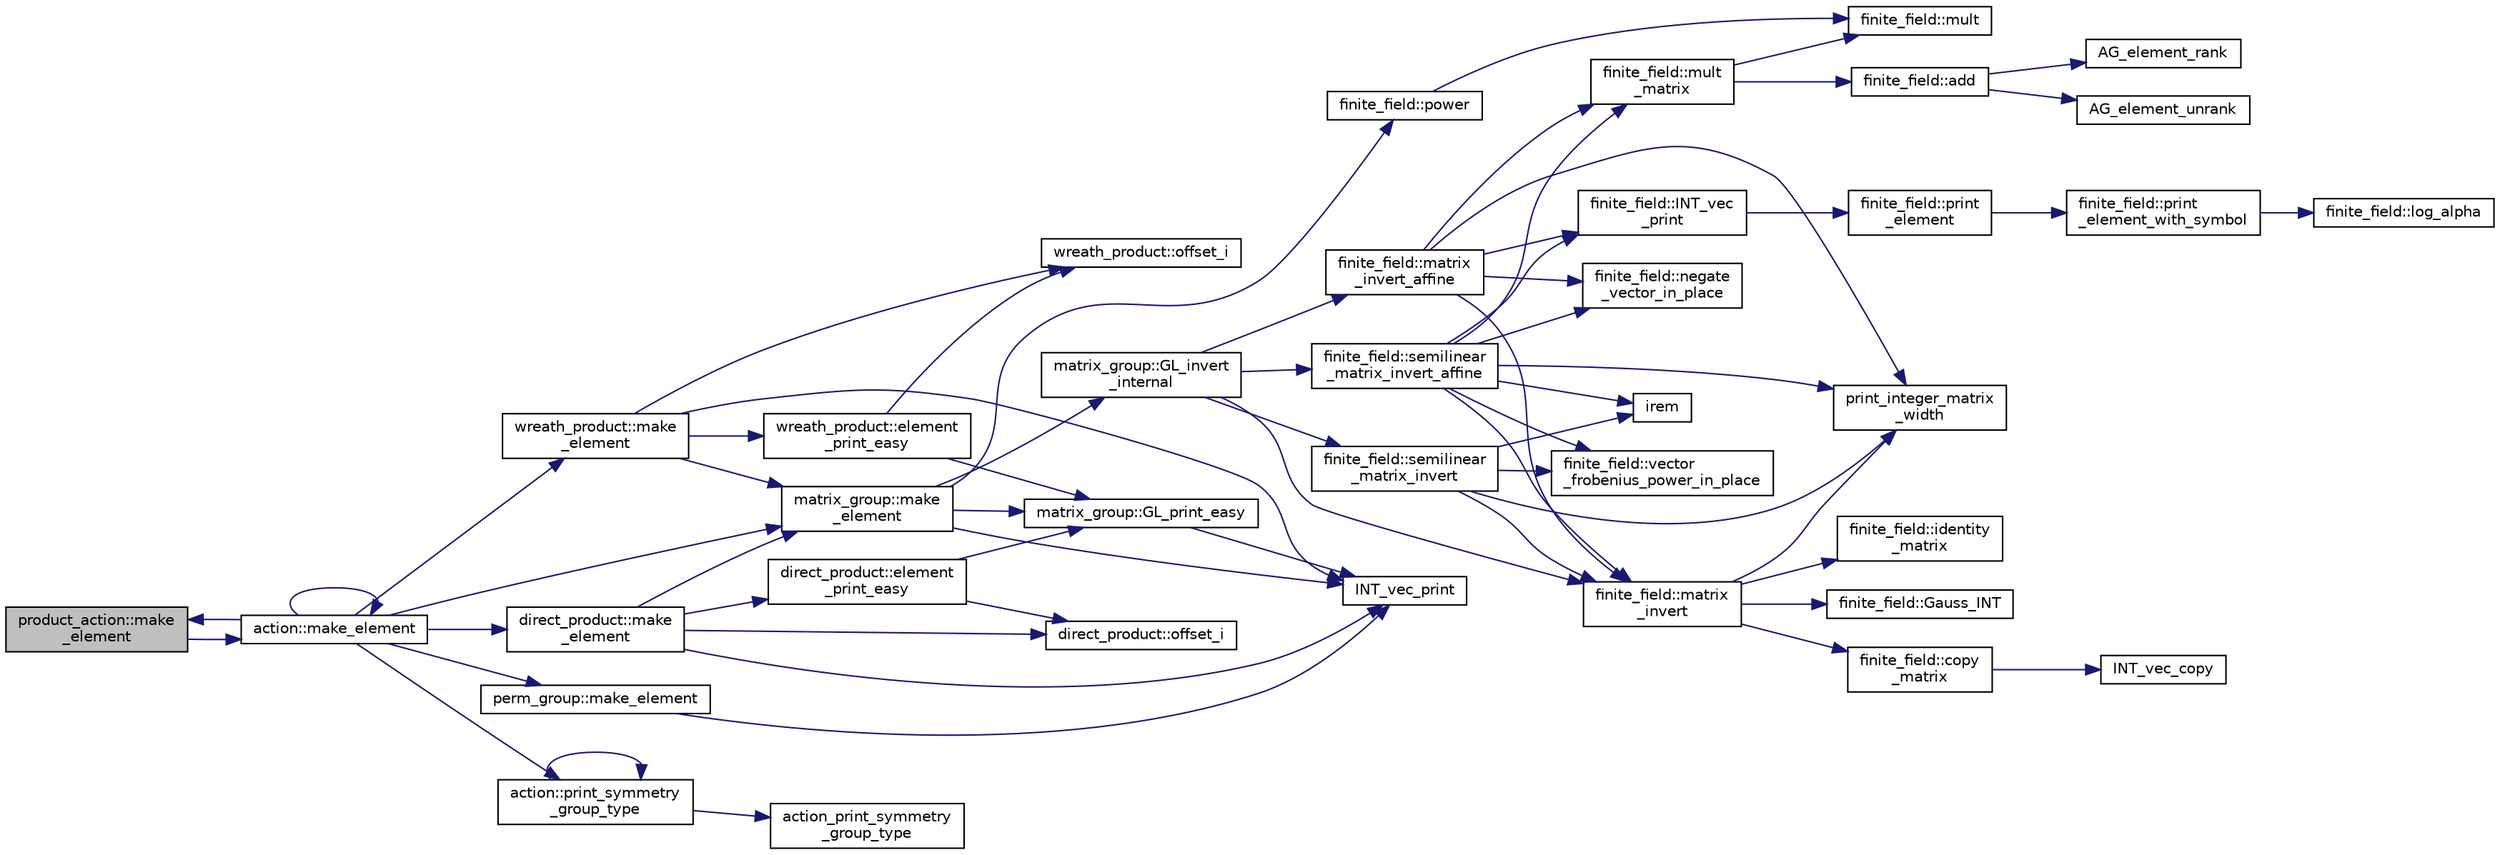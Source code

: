 digraph "product_action::make_element"
{
  edge [fontname="Helvetica",fontsize="10",labelfontname="Helvetica",labelfontsize="10"];
  node [fontname="Helvetica",fontsize="10",shape=record];
  rankdir="LR";
  Node2823 [label="product_action::make\l_element",height=0.2,width=0.4,color="black", fillcolor="grey75", style="filled", fontcolor="black"];
  Node2823 -> Node2824 [color="midnightblue",fontsize="10",style="solid",fontname="Helvetica"];
  Node2824 [label="action::make_element",height=0.2,width=0.4,color="black", fillcolor="white", style="filled",URL="$d2/d86/classaction.html#a920fa2a27583fb60bae10e7b282cdd1d"];
  Node2824 -> Node2823 [color="midnightblue",fontsize="10",style="solid",fontname="Helvetica"];
  Node2824 -> Node2824 [color="midnightblue",fontsize="10",style="solid",fontname="Helvetica"];
  Node2824 -> Node2825 [color="midnightblue",fontsize="10",style="solid",fontname="Helvetica"];
  Node2825 [label="matrix_group::make\l_element",height=0.2,width=0.4,color="black", fillcolor="white", style="filled",URL="$d3/ded/classmatrix__group.html#adf67c0031ec58afbbc545e65a1cf6845"];
  Node2825 -> Node2826 [color="midnightblue",fontsize="10",style="solid",fontname="Helvetica"];
  Node2826 [label="INT_vec_print",height=0.2,width=0.4,color="black", fillcolor="white", style="filled",URL="$df/dbf/sajeeb_8_c.html#a79a5901af0b47dd0d694109543c027fe"];
  Node2825 -> Node2827 [color="midnightblue",fontsize="10",style="solid",fontname="Helvetica"];
  Node2827 [label="finite_field::power",height=0.2,width=0.4,color="black", fillcolor="white", style="filled",URL="$df/d5a/classfinite__field.html#a0437871b8f775f0b2d589188d9ad7e61"];
  Node2827 -> Node2828 [color="midnightblue",fontsize="10",style="solid",fontname="Helvetica"];
  Node2828 [label="finite_field::mult",height=0.2,width=0.4,color="black", fillcolor="white", style="filled",URL="$df/d5a/classfinite__field.html#a24fb5917aa6d4d656fd855b7f44a13b0"];
  Node2825 -> Node2829 [color="midnightblue",fontsize="10",style="solid",fontname="Helvetica"];
  Node2829 [label="matrix_group::GL_invert\l_internal",height=0.2,width=0.4,color="black", fillcolor="white", style="filled",URL="$d3/ded/classmatrix__group.html#ab2b9f8046dee535722e07a92ec3ab0b6"];
  Node2829 -> Node2830 [color="midnightblue",fontsize="10",style="solid",fontname="Helvetica"];
  Node2830 [label="finite_field::semilinear\l_matrix_invert",height=0.2,width=0.4,color="black", fillcolor="white", style="filled",URL="$df/d5a/classfinite__field.html#a940fec6a9c31b10eed2e8d37c5472d93"];
  Node2830 -> Node2831 [color="midnightblue",fontsize="10",style="solid",fontname="Helvetica"];
  Node2831 [label="print_integer_matrix\l_width",height=0.2,width=0.4,color="black", fillcolor="white", style="filled",URL="$d5/db4/io__and__os_8h.html#aa78f3e73fc2179251bd15adbcc31573f"];
  Node2830 -> Node2832 [color="midnightblue",fontsize="10",style="solid",fontname="Helvetica"];
  Node2832 [label="finite_field::matrix\l_invert",height=0.2,width=0.4,color="black", fillcolor="white", style="filled",URL="$df/d5a/classfinite__field.html#a4c017c0edc20fefef3da0db4ef4248f7"];
  Node2832 -> Node2831 [color="midnightblue",fontsize="10",style="solid",fontname="Helvetica"];
  Node2832 -> Node2833 [color="midnightblue",fontsize="10",style="solid",fontname="Helvetica"];
  Node2833 [label="finite_field::copy\l_matrix",height=0.2,width=0.4,color="black", fillcolor="white", style="filled",URL="$df/d5a/classfinite__field.html#a2bfe6d4feabc4f27d253c7702ef9b8cb"];
  Node2833 -> Node2834 [color="midnightblue",fontsize="10",style="solid",fontname="Helvetica"];
  Node2834 [label="INT_vec_copy",height=0.2,width=0.4,color="black", fillcolor="white", style="filled",URL="$df/dbf/sajeeb_8_c.html#ac2d875e27e009af6ec04d17254d11075"];
  Node2832 -> Node2835 [color="midnightblue",fontsize="10",style="solid",fontname="Helvetica"];
  Node2835 [label="finite_field::identity\l_matrix",height=0.2,width=0.4,color="black", fillcolor="white", style="filled",URL="$df/d5a/classfinite__field.html#a4688997f80b8721560bccec986c23413"];
  Node2832 -> Node2836 [color="midnightblue",fontsize="10",style="solid",fontname="Helvetica"];
  Node2836 [label="finite_field::Gauss_INT",height=0.2,width=0.4,color="black", fillcolor="white", style="filled",URL="$df/d5a/classfinite__field.html#adb676d2e80341b53751326e3a58beb11"];
  Node2830 -> Node2837 [color="midnightblue",fontsize="10",style="solid",fontname="Helvetica"];
  Node2837 [label="finite_field::vector\l_frobenius_power_in_place",height=0.2,width=0.4,color="black", fillcolor="white", style="filled",URL="$df/d5a/classfinite__field.html#ab56074024300775d943c7943d845df91"];
  Node2830 -> Node2838 [color="midnightblue",fontsize="10",style="solid",fontname="Helvetica"];
  Node2838 [label="irem",height=0.2,width=0.4,color="black", fillcolor="white", style="filled",URL="$de/dc5/algebra__and__number__theory_8h.html#ae753505dbf1e3a9adaaf2f0893dd8c6c"];
  Node2829 -> Node2832 [color="midnightblue",fontsize="10",style="solid",fontname="Helvetica"];
  Node2829 -> Node2839 [color="midnightblue",fontsize="10",style="solid",fontname="Helvetica"];
  Node2839 [label="finite_field::semilinear\l_matrix_invert_affine",height=0.2,width=0.4,color="black", fillcolor="white", style="filled",URL="$df/d5a/classfinite__field.html#a23db70e745bf22d230da684440e1fc59"];
  Node2839 -> Node2831 [color="midnightblue",fontsize="10",style="solid",fontname="Helvetica"];
  Node2839 -> Node2840 [color="midnightblue",fontsize="10",style="solid",fontname="Helvetica"];
  Node2840 [label="finite_field::INT_vec\l_print",height=0.2,width=0.4,color="black", fillcolor="white", style="filled",URL="$df/d5a/classfinite__field.html#a9c33a61dedc197e37b014b6f8dc07f06"];
  Node2840 -> Node2841 [color="midnightblue",fontsize="10",style="solid",fontname="Helvetica"];
  Node2841 [label="finite_field::print\l_element",height=0.2,width=0.4,color="black", fillcolor="white", style="filled",URL="$df/d5a/classfinite__field.html#ab7d1f59c043d7696b8b47c92d0fedad5"];
  Node2841 -> Node2842 [color="midnightblue",fontsize="10",style="solid",fontname="Helvetica"];
  Node2842 [label="finite_field::print\l_element_with_symbol",height=0.2,width=0.4,color="black", fillcolor="white", style="filled",URL="$df/d5a/classfinite__field.html#aa0180c961aa4a0a8934cb4dc82e38a4d"];
  Node2842 -> Node2843 [color="midnightblue",fontsize="10",style="solid",fontname="Helvetica"];
  Node2843 [label="finite_field::log_alpha",height=0.2,width=0.4,color="black", fillcolor="white", style="filled",URL="$df/d5a/classfinite__field.html#a446a83ae0d281ddf44215626f0097305"];
  Node2839 -> Node2832 [color="midnightblue",fontsize="10",style="solid",fontname="Helvetica"];
  Node2839 -> Node2838 [color="midnightblue",fontsize="10",style="solid",fontname="Helvetica"];
  Node2839 -> Node2837 [color="midnightblue",fontsize="10",style="solid",fontname="Helvetica"];
  Node2839 -> Node2844 [color="midnightblue",fontsize="10",style="solid",fontname="Helvetica"];
  Node2844 [label="finite_field::mult\l_matrix",height=0.2,width=0.4,color="black", fillcolor="white", style="filled",URL="$df/d5a/classfinite__field.html#a48517f15dfd7b21c37e0975855f1ada2"];
  Node2844 -> Node2845 [color="midnightblue",fontsize="10",style="solid",fontname="Helvetica"];
  Node2845 [label="finite_field::add",height=0.2,width=0.4,color="black", fillcolor="white", style="filled",URL="$df/d5a/classfinite__field.html#a8f12328a27500f3c7be0c849ebbc9d14"];
  Node2845 -> Node2846 [color="midnightblue",fontsize="10",style="solid",fontname="Helvetica"];
  Node2846 [label="AG_element_unrank",height=0.2,width=0.4,color="black", fillcolor="white", style="filled",URL="$d4/d67/geometry_8h.html#a4a33b86c87b2879b97cfa1327abe2885"];
  Node2845 -> Node2847 [color="midnightblue",fontsize="10",style="solid",fontname="Helvetica"];
  Node2847 [label="AG_element_rank",height=0.2,width=0.4,color="black", fillcolor="white", style="filled",URL="$d4/d67/geometry_8h.html#ab2ac908d07dd8038fd996e26bdc75c17"];
  Node2844 -> Node2828 [color="midnightblue",fontsize="10",style="solid",fontname="Helvetica"];
  Node2839 -> Node2848 [color="midnightblue",fontsize="10",style="solid",fontname="Helvetica"];
  Node2848 [label="finite_field::negate\l_vector_in_place",height=0.2,width=0.4,color="black", fillcolor="white", style="filled",URL="$df/d5a/classfinite__field.html#ad6a305338cfff6d22353ac03c5cd5e03"];
  Node2829 -> Node2849 [color="midnightblue",fontsize="10",style="solid",fontname="Helvetica"];
  Node2849 [label="finite_field::matrix\l_invert_affine",height=0.2,width=0.4,color="black", fillcolor="white", style="filled",URL="$df/d5a/classfinite__field.html#a716c202ca9fcee1911e330f4a5bdba38"];
  Node2849 -> Node2831 [color="midnightblue",fontsize="10",style="solid",fontname="Helvetica"];
  Node2849 -> Node2840 [color="midnightblue",fontsize="10",style="solid",fontname="Helvetica"];
  Node2849 -> Node2832 [color="midnightblue",fontsize="10",style="solid",fontname="Helvetica"];
  Node2849 -> Node2844 [color="midnightblue",fontsize="10",style="solid",fontname="Helvetica"];
  Node2849 -> Node2848 [color="midnightblue",fontsize="10",style="solid",fontname="Helvetica"];
  Node2825 -> Node2850 [color="midnightblue",fontsize="10",style="solid",fontname="Helvetica"];
  Node2850 [label="matrix_group::GL_print_easy",height=0.2,width=0.4,color="black", fillcolor="white", style="filled",URL="$d3/ded/classmatrix__group.html#a3e6f5c276210e8132523150fad82c57e"];
  Node2850 -> Node2826 [color="midnightblue",fontsize="10",style="solid",fontname="Helvetica"];
  Node2824 -> Node2851 [color="midnightblue",fontsize="10",style="solid",fontname="Helvetica"];
  Node2851 [label="wreath_product::make\l_element",height=0.2,width=0.4,color="black", fillcolor="white", style="filled",URL="$d8/dfa/classwreath__product.html#ac47838a579877034b1d2b4cd897625c1"];
  Node2851 -> Node2826 [color="midnightblue",fontsize="10",style="solid",fontname="Helvetica"];
  Node2851 -> Node2825 [color="midnightblue",fontsize="10",style="solid",fontname="Helvetica"];
  Node2851 -> Node2852 [color="midnightblue",fontsize="10",style="solid",fontname="Helvetica"];
  Node2852 [label="wreath_product::offset_i",height=0.2,width=0.4,color="black", fillcolor="white", style="filled",URL="$d8/dfa/classwreath__product.html#a081d6eed767bdd84bc74e555815641c6"];
  Node2851 -> Node2853 [color="midnightblue",fontsize="10",style="solid",fontname="Helvetica"];
  Node2853 [label="wreath_product::element\l_print_easy",height=0.2,width=0.4,color="black", fillcolor="white", style="filled",URL="$d8/dfa/classwreath__product.html#aa1e82da5d4c019c0756b8ebf417ee9dc"];
  Node2853 -> Node2850 [color="midnightblue",fontsize="10",style="solid",fontname="Helvetica"];
  Node2853 -> Node2852 [color="midnightblue",fontsize="10",style="solid",fontname="Helvetica"];
  Node2824 -> Node2854 [color="midnightblue",fontsize="10",style="solid",fontname="Helvetica"];
  Node2854 [label="direct_product::make\l_element",height=0.2,width=0.4,color="black", fillcolor="white", style="filled",URL="$dc/daf/classdirect__product.html#a776efa4be66f9b0481d1f012a14c9dde"];
  Node2854 -> Node2826 [color="midnightblue",fontsize="10",style="solid",fontname="Helvetica"];
  Node2854 -> Node2825 [color="midnightblue",fontsize="10",style="solid",fontname="Helvetica"];
  Node2854 -> Node2855 [color="midnightblue",fontsize="10",style="solid",fontname="Helvetica"];
  Node2855 [label="direct_product::offset_i",height=0.2,width=0.4,color="black", fillcolor="white", style="filled",URL="$dc/daf/classdirect__product.html#a2ec3643bd7223e53c00451d1fe832f20"];
  Node2854 -> Node2856 [color="midnightblue",fontsize="10",style="solid",fontname="Helvetica"];
  Node2856 [label="direct_product::element\l_print_easy",height=0.2,width=0.4,color="black", fillcolor="white", style="filled",URL="$dc/daf/classdirect__product.html#a532daead19e5c7977ce9928dafab79ac"];
  Node2856 -> Node2850 [color="midnightblue",fontsize="10",style="solid",fontname="Helvetica"];
  Node2856 -> Node2855 [color="midnightblue",fontsize="10",style="solid",fontname="Helvetica"];
  Node2824 -> Node2857 [color="midnightblue",fontsize="10",style="solid",fontname="Helvetica"];
  Node2857 [label="perm_group::make_element",height=0.2,width=0.4,color="black", fillcolor="white", style="filled",URL="$df/d0a/classperm__group.html#a52c1c9e55966809c1e30aad80df87774"];
  Node2857 -> Node2826 [color="midnightblue",fontsize="10",style="solid",fontname="Helvetica"];
  Node2824 -> Node2858 [color="midnightblue",fontsize="10",style="solid",fontname="Helvetica"];
  Node2858 [label="action::print_symmetry\l_group_type",height=0.2,width=0.4,color="black", fillcolor="white", style="filled",URL="$d2/d86/classaction.html#aed811766c7e64fe2c853df8b0b67aa6e"];
  Node2858 -> Node2859 [color="midnightblue",fontsize="10",style="solid",fontname="Helvetica"];
  Node2859 [label="action_print_symmetry\l_group_type",height=0.2,width=0.4,color="black", fillcolor="white", style="filled",URL="$d5/d90/action__global_8_c.html#a03666b9440c4962148eba7905b9f843c"];
  Node2858 -> Node2858 [color="midnightblue",fontsize="10",style="solid",fontname="Helvetica"];
}
